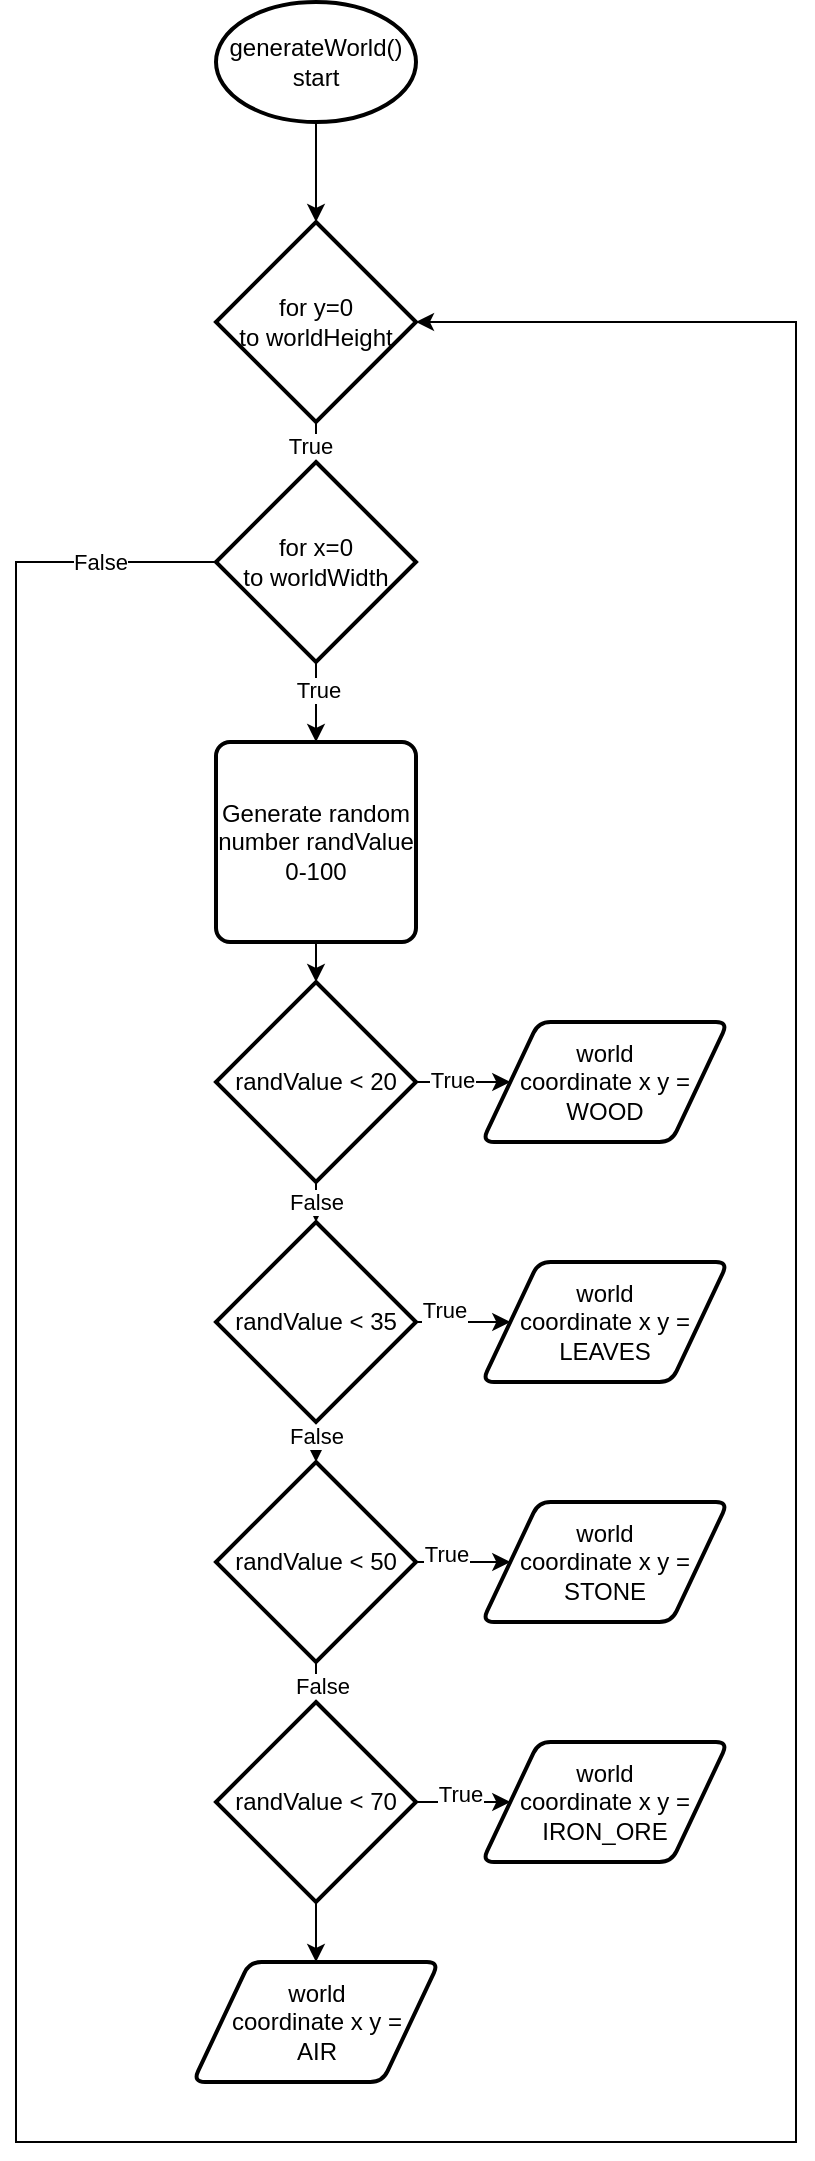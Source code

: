 <mxfile version="21.7.5" type="google">
  <diagram name="Page-1" id="XjSZhAt7Uf_lo4FYAkTB">
    <mxGraphModel grid="1" page="1" gridSize="10" guides="1" tooltips="1" connect="1" arrows="1" fold="1" pageScale="1" pageWidth="827" pageHeight="1169" math="0" shadow="0">
      <root>
        <mxCell id="0" />
        <mxCell id="1" parent="0" />
        <mxCell id="Tq6jwH5o5QrQCe2Xp2UY-14" style="edgeStyle=orthogonalEdgeStyle;rounded=0;orthogonalLoop=1;jettySize=auto;html=1;exitX=0.5;exitY=1;exitDx=0;exitDy=0;exitPerimeter=0;entryX=0.5;entryY=0;entryDx=0;entryDy=0;entryPerimeter=0;" edge="1" parent="1" source="Tq6jwH5o5QrQCe2Xp2UY-11" target="Tq6jwH5o5QrQCe2Xp2UY-13">
          <mxGeometry relative="1" as="geometry">
            <mxPoint x="357" y="190" as="targetPoint" />
          </mxGeometry>
        </mxCell>
        <mxCell id="Tq6jwH5o5QrQCe2Xp2UY-11" value="generateWorld()&lt;br&gt;start" style="strokeWidth=2;html=1;shape=mxgraph.flowchart.start_1;whiteSpace=wrap;" vertex="1" parent="1">
          <mxGeometry x="307" y="90" width="100" height="60" as="geometry" />
        </mxCell>
        <mxCell id="Tq6jwH5o5QrQCe2Xp2UY-17" style="edgeStyle=orthogonalEdgeStyle;rounded=0;orthogonalLoop=1;jettySize=auto;html=1;exitX=0.5;exitY=1;exitDx=0;exitDy=0;exitPerimeter=0;" edge="1" parent="1" source="Tq6jwH5o5QrQCe2Xp2UY-13" target="Tq6jwH5o5QrQCe2Xp2UY-16">
          <mxGeometry relative="1" as="geometry" />
        </mxCell>
        <mxCell id="Tq6jwH5o5QrQCe2Xp2UY-32" value="True" style="edgeLabel;html=1;align=center;verticalAlign=middle;resizable=0;points=[];" connectable="0" vertex="1" parent="Tq6jwH5o5QrQCe2Xp2UY-17">
          <mxGeometry x="-0.605" y="-3" relative="1" as="geometry">
            <mxPoint as="offset" />
          </mxGeometry>
        </mxCell>
        <mxCell id="Tq6jwH5o5QrQCe2Xp2UY-13" value="for y=0 &lt;br&gt;to&amp;nbsp;worldHeight" style="strokeWidth=2;html=1;shape=mxgraph.flowchart.decision;whiteSpace=wrap;" vertex="1" parent="1">
          <mxGeometry x="307" y="200" width="100" height="100" as="geometry" />
        </mxCell>
        <mxCell id="Tq6jwH5o5QrQCe2Xp2UY-22" style="edgeStyle=orthogonalEdgeStyle;rounded=0;orthogonalLoop=1;jettySize=auto;html=1;exitX=0;exitY=0.5;exitDx=0;exitDy=0;exitPerimeter=0;entryX=1;entryY=0.5;entryDx=0;entryDy=0;entryPerimeter=0;" edge="1" parent="1" source="Tq6jwH5o5QrQCe2Xp2UY-16" target="Tq6jwH5o5QrQCe2Xp2UY-13">
          <mxGeometry relative="1" as="geometry">
            <Array as="points">
              <mxPoint x="207" y="370" />
              <mxPoint x="207" y="1160" />
              <mxPoint x="597" y="1160" />
              <mxPoint x="597" y="250" />
            </Array>
          </mxGeometry>
        </mxCell>
        <mxCell id="Tq6jwH5o5QrQCe2Xp2UY-29" value="False" style="edgeLabel;html=1;align=center;verticalAlign=middle;resizable=0;points=[];" connectable="0" vertex="1" parent="Tq6jwH5o5QrQCe2Xp2UY-22">
          <mxGeometry x="-0.951" relative="1" as="geometry">
            <mxPoint as="offset" />
          </mxGeometry>
        </mxCell>
        <mxCell id="Tq6jwH5o5QrQCe2Xp2UY-40" value="" style="edgeStyle=orthogonalEdgeStyle;rounded=0;orthogonalLoop=1;jettySize=auto;html=1;" edge="1" parent="1" source="Tq6jwH5o5QrQCe2Xp2UY-16" target="Tq6jwH5o5QrQCe2Xp2UY-39">
          <mxGeometry relative="1" as="geometry" />
        </mxCell>
        <mxCell id="Tq6jwH5o5QrQCe2Xp2UY-54" value="True" style="edgeLabel;html=1;align=center;verticalAlign=middle;resizable=0;points=[];" connectable="0" vertex="1" parent="Tq6jwH5o5QrQCe2Xp2UY-40">
          <mxGeometry x="-0.325" y="1" relative="1" as="geometry">
            <mxPoint as="offset" />
          </mxGeometry>
        </mxCell>
        <mxCell id="Tq6jwH5o5QrQCe2Xp2UY-16" value="for x=0&lt;br&gt;to worldWidth" style="strokeWidth=2;html=1;shape=mxgraph.flowchart.decision;whiteSpace=wrap;" vertex="1" parent="1">
          <mxGeometry x="307" y="320" width="100" height="100" as="geometry" />
        </mxCell>
        <mxCell id="Tq6jwH5o5QrQCe2Xp2UY-25" value="False" style="edgeStyle=orthogonalEdgeStyle;rounded=0;orthogonalLoop=1;jettySize=auto;html=1;exitX=0.5;exitY=1;exitDx=0;exitDy=0;exitPerimeter=0;entryX=0.5;entryY=0;entryDx=0;entryDy=0;entryPerimeter=0;" edge="1" parent="1" source="Tq6jwH5o5QrQCe2Xp2UY-18" target="Tq6jwH5o5QrQCe2Xp2UY-19">
          <mxGeometry relative="1" as="geometry" />
        </mxCell>
        <mxCell id="Tq6jwH5o5QrQCe2Xp2UY-46" value="" style="edgeStyle=orthogonalEdgeStyle;rounded=0;orthogonalLoop=1;jettySize=auto;html=1;" edge="1" parent="1" source="Tq6jwH5o5QrQCe2Xp2UY-18" target="Tq6jwH5o5QrQCe2Xp2UY-45">
          <mxGeometry relative="1" as="geometry" />
        </mxCell>
        <mxCell id="Tq6jwH5o5QrQCe2Xp2UY-50" value="True" style="edgeLabel;html=1;align=center;verticalAlign=middle;resizable=0;points=[];" connectable="0" vertex="1" parent="Tq6jwH5o5QrQCe2Xp2UY-46">
          <mxGeometry x="0.052" y="1" relative="1" as="geometry">
            <mxPoint as="offset" />
          </mxGeometry>
        </mxCell>
        <mxCell id="Tq6jwH5o5QrQCe2Xp2UY-18" value="randValue &amp;lt; 20" style="strokeWidth=2;html=1;shape=mxgraph.flowchart.decision;whiteSpace=wrap;" vertex="1" parent="1">
          <mxGeometry x="307" y="580" width="100" height="100" as="geometry" />
        </mxCell>
        <mxCell id="Tq6jwH5o5QrQCe2Xp2UY-26" style="edgeStyle=orthogonalEdgeStyle;rounded=0;orthogonalLoop=1;jettySize=auto;html=1;exitX=0.5;exitY=1;exitDx=0;exitDy=0;exitPerimeter=0;entryX=0.5;entryY=0;entryDx=0;entryDy=0;entryPerimeter=0;" edge="1" parent="1" source="Tq6jwH5o5QrQCe2Xp2UY-19" target="Tq6jwH5o5QrQCe2Xp2UY-23">
          <mxGeometry relative="1" as="geometry" />
        </mxCell>
        <mxCell id="Tq6jwH5o5QrQCe2Xp2UY-33" value="False" style="edgeLabel;html=1;align=center;verticalAlign=middle;resizable=0;points=[];" connectable="0" vertex="1" parent="Tq6jwH5o5QrQCe2Xp2UY-26">
          <mxGeometry x="-0.354" relative="1" as="geometry">
            <mxPoint as="offset" />
          </mxGeometry>
        </mxCell>
        <mxCell id="Tq6jwH5o5QrQCe2Xp2UY-47" value="" style="edgeStyle=orthogonalEdgeStyle;rounded=0;orthogonalLoop=1;jettySize=auto;html=1;" edge="1" parent="1" source="Tq6jwH5o5QrQCe2Xp2UY-19" target="Tq6jwH5o5QrQCe2Xp2UY-44">
          <mxGeometry relative="1" as="geometry" />
        </mxCell>
        <mxCell id="Tq6jwH5o5QrQCe2Xp2UY-51" value="True" style="edgeLabel;html=1;align=center;verticalAlign=middle;resizable=0;points=[];" connectable="0" vertex="1" parent="Tq6jwH5o5QrQCe2Xp2UY-47">
          <mxGeometry x="-0.56" y="6" relative="1" as="geometry">
            <mxPoint as="offset" />
          </mxGeometry>
        </mxCell>
        <mxCell id="Tq6jwH5o5QrQCe2Xp2UY-19" value="randValue &amp;lt; 35" style="strokeWidth=2;html=1;shape=mxgraph.flowchart.decision;whiteSpace=wrap;" vertex="1" parent="1">
          <mxGeometry x="307" y="700" width="100" height="100" as="geometry" />
        </mxCell>
        <mxCell id="Tq6jwH5o5QrQCe2Xp2UY-28" style="edgeStyle=orthogonalEdgeStyle;rounded=0;orthogonalLoop=1;jettySize=auto;html=1;exitX=0.5;exitY=1;exitDx=0;exitDy=0;exitPerimeter=0;entryX=0.5;entryY=0;entryDx=0;entryDy=0;entryPerimeter=0;" edge="1" parent="1" source="Tq6jwH5o5QrQCe2Xp2UY-23" target="Tq6jwH5o5QrQCe2Xp2UY-24">
          <mxGeometry relative="1" as="geometry" />
        </mxCell>
        <mxCell id="Tq6jwH5o5QrQCe2Xp2UY-35" value="False" style="edgeLabel;html=1;align=center;verticalAlign=middle;resizable=0;points=[];" connectable="0" vertex="1" parent="Tq6jwH5o5QrQCe2Xp2UY-28">
          <mxGeometry x="0.185" y="3" relative="1" as="geometry">
            <mxPoint as="offset" />
          </mxGeometry>
        </mxCell>
        <mxCell id="Tq6jwH5o5QrQCe2Xp2UY-48" value="" style="edgeStyle=orthogonalEdgeStyle;rounded=0;orthogonalLoop=1;jettySize=auto;html=1;" edge="1" parent="1" source="Tq6jwH5o5QrQCe2Xp2UY-23" target="Tq6jwH5o5QrQCe2Xp2UY-43">
          <mxGeometry relative="1" as="geometry" />
        </mxCell>
        <mxCell id="Tq6jwH5o5QrQCe2Xp2UY-52" value="True" style="edgeLabel;html=1;align=center;verticalAlign=middle;resizable=0;points=[];" connectable="0" vertex="1" parent="Tq6jwH5o5QrQCe2Xp2UY-48">
          <mxGeometry x="-0.048" y="4" relative="1" as="geometry">
            <mxPoint as="offset" />
          </mxGeometry>
        </mxCell>
        <mxCell id="Tq6jwH5o5QrQCe2Xp2UY-23" value="randValue &amp;lt; 50" style="strokeWidth=2;html=1;shape=mxgraph.flowchart.decision;whiteSpace=wrap;" vertex="1" parent="1">
          <mxGeometry x="307" y="820" width="100" height="100" as="geometry" />
        </mxCell>
        <mxCell id="Tq6jwH5o5QrQCe2Xp2UY-37" style="edgeStyle=orthogonalEdgeStyle;rounded=0;orthogonalLoop=1;jettySize=auto;html=1;exitX=0.5;exitY=1;exitDx=0;exitDy=0;exitPerimeter=0;entryX=0.5;entryY=0;entryDx=0;entryDy=0;" edge="1" parent="1" source="Tq6jwH5o5QrQCe2Xp2UY-24" target="Tq6jwH5o5QrQCe2Xp2UY-36">
          <mxGeometry relative="1" as="geometry" />
        </mxCell>
        <mxCell id="Tq6jwH5o5QrQCe2Xp2UY-49" value="" style="edgeStyle=orthogonalEdgeStyle;rounded=0;orthogonalLoop=1;jettySize=auto;html=1;" edge="1" parent="1" source="Tq6jwH5o5QrQCe2Xp2UY-24" target="Tq6jwH5o5QrQCe2Xp2UY-42">
          <mxGeometry relative="1" as="geometry" />
        </mxCell>
        <mxCell id="Tq6jwH5o5QrQCe2Xp2UY-53" value="True" style="edgeLabel;html=1;align=center;verticalAlign=middle;resizable=0;points=[];" connectable="0" vertex="1" parent="Tq6jwH5o5QrQCe2Xp2UY-49">
          <mxGeometry x="0.153" y="4" relative="1" as="geometry">
            <mxPoint as="offset" />
          </mxGeometry>
        </mxCell>
        <mxCell id="Tq6jwH5o5QrQCe2Xp2UY-24" value="randValue &amp;lt; 70" style="strokeWidth=2;html=1;shape=mxgraph.flowchart.decision;whiteSpace=wrap;" vertex="1" parent="1">
          <mxGeometry x="307" y="940" width="100" height="100" as="geometry" />
        </mxCell>
        <mxCell id="Tq6jwH5o5QrQCe2Xp2UY-36" value="world&lt;br&gt;coordinate x y =&lt;br&gt;AIR" style="shape=parallelogram;html=1;strokeWidth=2;perimeter=parallelogramPerimeter;whiteSpace=wrap;rounded=1;arcSize=12;size=0.23;" vertex="1" parent="1">
          <mxGeometry x="295.5" y="1070" width="123" height="60" as="geometry" />
        </mxCell>
        <mxCell id="Tq6jwH5o5QrQCe2Xp2UY-41" value="" style="edgeStyle=orthogonalEdgeStyle;rounded=0;orthogonalLoop=1;jettySize=auto;html=1;" edge="1" parent="1" source="Tq6jwH5o5QrQCe2Xp2UY-39" target="Tq6jwH5o5QrQCe2Xp2UY-18">
          <mxGeometry relative="1" as="geometry" />
        </mxCell>
        <mxCell id="Tq6jwH5o5QrQCe2Xp2UY-39" value="Generate random number randValue 0-100" style="rounded=1;whiteSpace=wrap;html=1;absoluteArcSize=1;arcSize=14;strokeWidth=2;" vertex="1" parent="1">
          <mxGeometry x="307" y="460" width="100" height="100" as="geometry" />
        </mxCell>
        <mxCell id="Tq6jwH5o5QrQCe2Xp2UY-42" value="world&lt;br&gt;coordinate x y =&lt;br&gt;IRON_ORE" style="shape=parallelogram;html=1;strokeWidth=2;perimeter=parallelogramPerimeter;whiteSpace=wrap;rounded=1;arcSize=12;size=0.23;" vertex="1" parent="1">
          <mxGeometry x="440" y="960" width="123" height="60" as="geometry" />
        </mxCell>
        <mxCell id="Tq6jwH5o5QrQCe2Xp2UY-43" value="world&lt;br&gt;coordinate x y =&lt;br&gt;STONE" style="shape=parallelogram;html=1;strokeWidth=2;perimeter=parallelogramPerimeter;whiteSpace=wrap;rounded=1;arcSize=12;size=0.23;" vertex="1" parent="1">
          <mxGeometry x="440" y="840" width="123" height="60" as="geometry" />
        </mxCell>
        <mxCell id="Tq6jwH5o5QrQCe2Xp2UY-44" value="world&lt;br&gt;coordinate x y =&lt;br&gt;LEAVES" style="shape=parallelogram;html=1;strokeWidth=2;perimeter=parallelogramPerimeter;whiteSpace=wrap;rounded=1;arcSize=12;size=0.23;" vertex="1" parent="1">
          <mxGeometry x="440" y="720" width="123" height="60" as="geometry" />
        </mxCell>
        <mxCell id="Tq6jwH5o5QrQCe2Xp2UY-45" value="world&lt;br&gt;coordinate x y =&lt;br&gt;WOOD" style="shape=parallelogram;html=1;strokeWidth=2;perimeter=parallelogramPerimeter;whiteSpace=wrap;rounded=1;arcSize=12;size=0.23;" vertex="1" parent="1">
          <mxGeometry x="440" y="600" width="123" height="60" as="geometry" />
        </mxCell>
      </root>
    </mxGraphModel>
  </diagram>
</mxfile>
